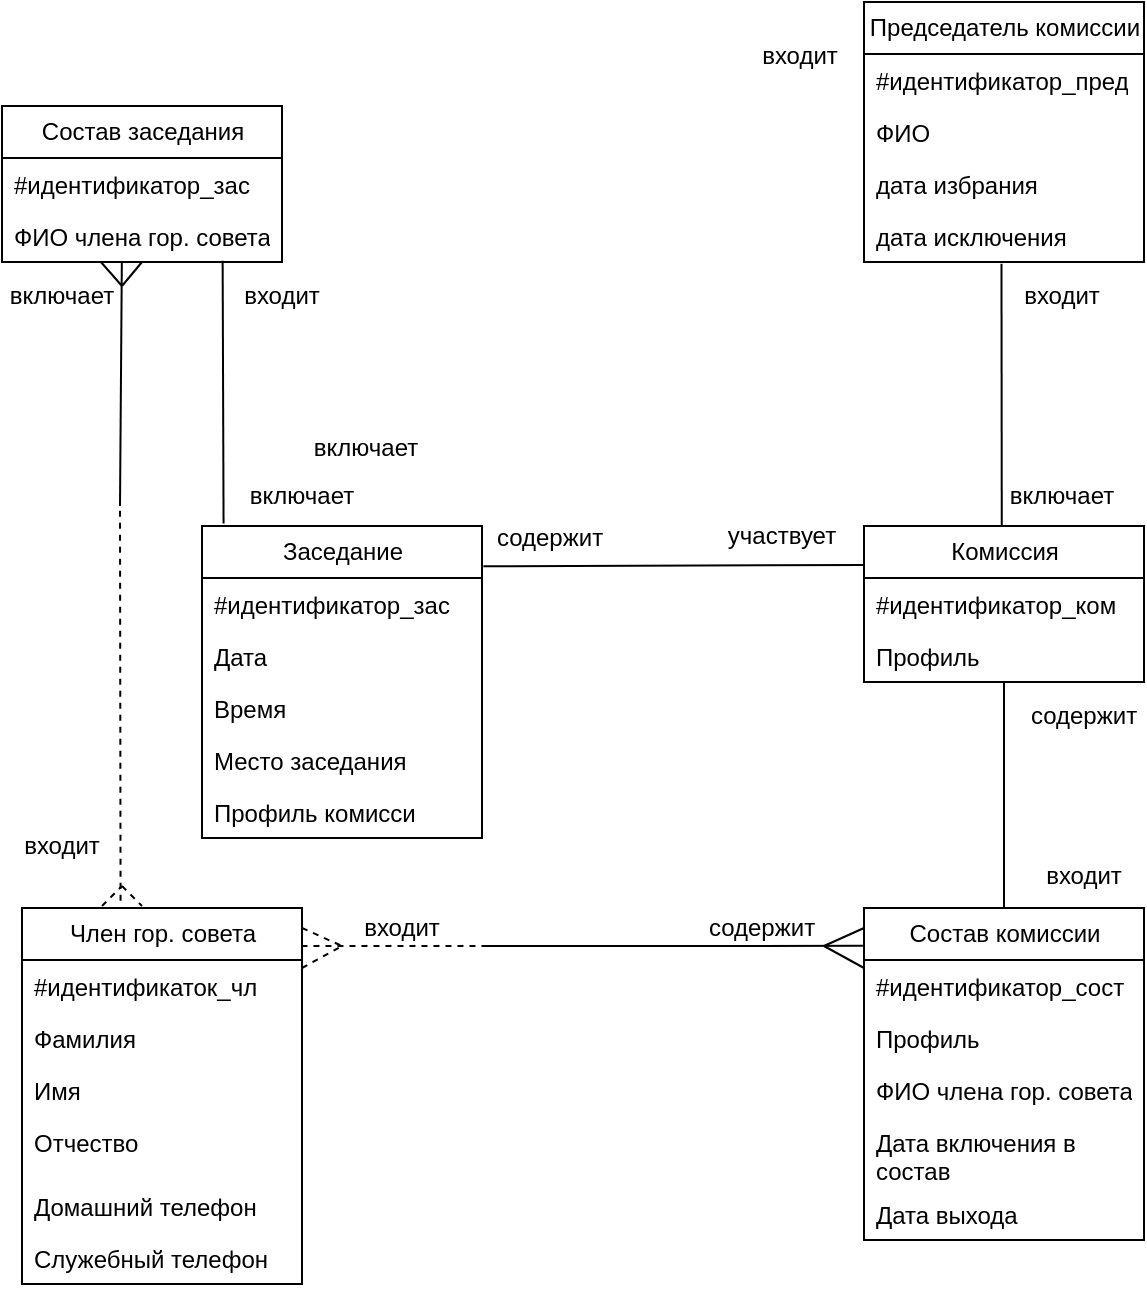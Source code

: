 <mxfile version="21.1.1" type="github">
  <diagram name="Страница 1" id="XnZy8S0bv-m-DPkdhfcy">
    <mxGraphModel dx="1313" dy="711" grid="0" gridSize="10" guides="1" tooltips="1" connect="1" arrows="1" fold="1" page="1" pageScale="1" pageWidth="827" pageHeight="1169" math="0" shadow="0">
      <root>
        <mxCell id="0" />
        <mxCell id="1" parent="0" />
        <mxCell id="DZcItN-b1Do2aElw2gg4-12" value="Член гор. совета" style="swimlane;fontStyle=0;childLayout=stackLayout;horizontal=1;startSize=26;fillColor=none;horizontalStack=0;resizeParent=1;resizeParentMax=0;resizeLast=0;collapsible=1;marginBottom=0;html=1;" parent="1" vertex="1">
          <mxGeometry x="150" y="601" width="140" height="188" as="geometry" />
        </mxCell>
        <mxCell id="DZcItN-b1Do2aElw2gg4-34" value="#идентификаток_чл" style="text;strokeColor=none;fillColor=none;align=left;verticalAlign=top;spacingLeft=4;spacingRight=4;overflow=hidden;rotatable=0;points=[[0,0.5],[1,0.5]];portConstraint=eastwest;whiteSpace=wrap;html=1;" parent="DZcItN-b1Do2aElw2gg4-12" vertex="1">
          <mxGeometry y="26" width="140" height="26" as="geometry" />
        </mxCell>
        <mxCell id="DZcItN-b1Do2aElw2gg4-13" value="Фамилия" style="text;strokeColor=none;fillColor=none;align=left;verticalAlign=top;spacingLeft=4;spacingRight=4;overflow=hidden;rotatable=0;points=[[0,0.5],[1,0.5]];portConstraint=eastwest;whiteSpace=wrap;html=1;" parent="DZcItN-b1Do2aElw2gg4-12" vertex="1">
          <mxGeometry y="52" width="140" height="26" as="geometry" />
        </mxCell>
        <mxCell id="DZcItN-b1Do2aElw2gg4-14" value="Имя" style="text;strokeColor=none;fillColor=none;align=left;verticalAlign=top;spacingLeft=4;spacingRight=4;overflow=hidden;rotatable=0;points=[[0,0.5],[1,0.5]];portConstraint=eastwest;whiteSpace=wrap;html=1;" parent="DZcItN-b1Do2aElw2gg4-12" vertex="1">
          <mxGeometry y="78" width="140" height="26" as="geometry" />
        </mxCell>
        <mxCell id="DZcItN-b1Do2aElw2gg4-15" value="Отчество" style="text;strokeColor=none;fillColor=none;align=left;verticalAlign=top;spacingLeft=4;spacingRight=4;overflow=hidden;rotatable=0;points=[[0,0.5],[1,0.5]];portConstraint=eastwest;whiteSpace=wrap;html=1;" parent="DZcItN-b1Do2aElw2gg4-12" vertex="1">
          <mxGeometry y="104" width="140" height="32" as="geometry" />
        </mxCell>
        <mxCell id="DZcItN-b1Do2aElw2gg4-33" value="Домашний телефон" style="text;strokeColor=none;fillColor=none;align=left;verticalAlign=top;spacingLeft=4;spacingRight=4;overflow=hidden;rotatable=0;points=[[0,0.5],[1,0.5]];portConstraint=eastwest;whiteSpace=wrap;html=1;" parent="DZcItN-b1Do2aElw2gg4-12" vertex="1">
          <mxGeometry y="136" width="140" height="26" as="geometry" />
        </mxCell>
        <mxCell id="DZcItN-b1Do2aElw2gg4-32" value="Служебный телефон" style="text;strokeColor=none;fillColor=none;align=left;verticalAlign=top;spacingLeft=4;spacingRight=4;overflow=hidden;rotatable=0;points=[[0,0.5],[1,0.5]];portConstraint=eastwest;whiteSpace=wrap;html=1;" parent="DZcItN-b1Do2aElw2gg4-12" vertex="1">
          <mxGeometry y="162" width="140" height="26" as="geometry" />
        </mxCell>
        <mxCell id="DZcItN-b1Do2aElw2gg4-16" value="Комиссия" style="swimlane;fontStyle=0;childLayout=stackLayout;horizontal=1;startSize=26;fillColor=none;horizontalStack=0;resizeParent=1;resizeParentMax=0;resizeLast=0;collapsible=1;marginBottom=0;html=1;" parent="1" vertex="1">
          <mxGeometry x="571" y="410" width="140" height="78" as="geometry" />
        </mxCell>
        <mxCell id="DZcItN-b1Do2aElw2gg4-17" value="#идентификатор_ком" style="text;strokeColor=none;fillColor=none;align=left;verticalAlign=top;spacingLeft=4;spacingRight=4;overflow=hidden;rotatable=0;points=[[0,0.5],[1,0.5]];portConstraint=eastwest;whiteSpace=wrap;html=1;" parent="DZcItN-b1Do2aElw2gg4-16" vertex="1">
          <mxGeometry y="26" width="140" height="26" as="geometry" />
        </mxCell>
        <mxCell id="DZcItN-b1Do2aElw2gg4-18" value="Профиль" style="text;strokeColor=none;fillColor=none;align=left;verticalAlign=top;spacingLeft=4;spacingRight=4;overflow=hidden;rotatable=0;points=[[0,0.5],[1,0.5]];portConstraint=eastwest;whiteSpace=wrap;html=1;" parent="DZcItN-b1Do2aElw2gg4-16" vertex="1">
          <mxGeometry y="52" width="140" height="26" as="geometry" />
        </mxCell>
        <mxCell id="DZcItN-b1Do2aElw2gg4-20" value="Председатель комиссии" style="swimlane;fontStyle=0;childLayout=stackLayout;horizontal=1;startSize=26;fillColor=none;horizontalStack=0;resizeParent=1;resizeParentMax=0;resizeLast=0;collapsible=1;marginBottom=0;html=1;" parent="1" vertex="1">
          <mxGeometry x="571" y="148" width="140" height="130" as="geometry" />
        </mxCell>
        <mxCell id="DZcItN-b1Do2aElw2gg4-21" value="#идентификатор_пред" style="text;strokeColor=none;fillColor=none;align=left;verticalAlign=top;spacingLeft=4;spacingRight=4;overflow=hidden;rotatable=0;points=[[0,0.5],[1,0.5]];portConstraint=eastwest;whiteSpace=wrap;html=1;" parent="DZcItN-b1Do2aElw2gg4-20" vertex="1">
          <mxGeometry y="26" width="140" height="26" as="geometry" />
        </mxCell>
        <mxCell id="DZcItN-b1Do2aElw2gg4-22" value="ФИО" style="text;strokeColor=none;fillColor=none;align=left;verticalAlign=top;spacingLeft=4;spacingRight=4;overflow=hidden;rotatable=0;points=[[0,0.5],[1,0.5]];portConstraint=eastwest;whiteSpace=wrap;html=1;" parent="DZcItN-b1Do2aElw2gg4-20" vertex="1">
          <mxGeometry y="52" width="140" height="26" as="geometry" />
        </mxCell>
        <mxCell id="DZcItN-b1Do2aElw2gg4-23" value="дата избрания" style="text;strokeColor=none;fillColor=none;align=left;verticalAlign=top;spacingLeft=4;spacingRight=4;overflow=hidden;rotatable=0;points=[[0,0.5],[1,0.5]];portConstraint=eastwest;whiteSpace=wrap;html=1;" parent="DZcItN-b1Do2aElw2gg4-20" vertex="1">
          <mxGeometry y="78" width="140" height="26" as="geometry" />
        </mxCell>
        <mxCell id="_g0PMa8hs4emNtfnRPn6-18" value="дата исключения" style="text;strokeColor=none;fillColor=none;align=left;verticalAlign=top;spacingLeft=4;spacingRight=4;overflow=hidden;rotatable=0;points=[[0,0.5],[1,0.5]];portConstraint=eastwest;whiteSpace=wrap;html=1;" parent="DZcItN-b1Do2aElw2gg4-20" vertex="1">
          <mxGeometry y="104" width="140" height="26" as="geometry" />
        </mxCell>
        <mxCell id="DZcItN-b1Do2aElw2gg4-24" value="Заседание" style="swimlane;fontStyle=0;childLayout=stackLayout;horizontal=1;startSize=26;fillColor=none;horizontalStack=0;resizeParent=1;resizeParentMax=0;resizeLast=0;collapsible=1;marginBottom=0;html=1;" parent="1" vertex="1">
          <mxGeometry x="240" y="410" width="140" height="156" as="geometry" />
        </mxCell>
        <mxCell id="_g0PMa8hs4emNtfnRPn6-13" value="#идентификатор_зас" style="text;strokeColor=none;fillColor=none;align=left;verticalAlign=top;spacingLeft=4;spacingRight=4;overflow=hidden;rotatable=0;points=[[0,0.5],[1,0.5]];portConstraint=eastwest;whiteSpace=wrap;html=1;" parent="DZcItN-b1Do2aElw2gg4-24" vertex="1">
          <mxGeometry y="26" width="140" height="26" as="geometry" />
        </mxCell>
        <mxCell id="DZcItN-b1Do2aElw2gg4-25" value="Дата" style="text;strokeColor=none;fillColor=none;align=left;verticalAlign=top;spacingLeft=4;spacingRight=4;overflow=hidden;rotatable=0;points=[[0,0.5],[1,0.5]];portConstraint=eastwest;whiteSpace=wrap;html=1;" parent="DZcItN-b1Do2aElw2gg4-24" vertex="1">
          <mxGeometry y="52" width="140" height="26" as="geometry" />
        </mxCell>
        <mxCell id="DZcItN-b1Do2aElw2gg4-26" value="Время" style="text;strokeColor=none;fillColor=none;align=left;verticalAlign=top;spacingLeft=4;spacingRight=4;overflow=hidden;rotatable=0;points=[[0,0.5],[1,0.5]];portConstraint=eastwest;whiteSpace=wrap;html=1;" parent="DZcItN-b1Do2aElw2gg4-24" vertex="1">
          <mxGeometry y="78" width="140" height="26" as="geometry" />
        </mxCell>
        <mxCell id="DZcItN-b1Do2aElw2gg4-27" value="Место заседания" style="text;strokeColor=none;fillColor=none;align=left;verticalAlign=top;spacingLeft=4;spacingRight=4;overflow=hidden;rotatable=0;points=[[0,0.5],[1,0.5]];portConstraint=eastwest;whiteSpace=wrap;html=1;" parent="DZcItN-b1Do2aElw2gg4-24" vertex="1">
          <mxGeometry y="104" width="140" height="26" as="geometry" />
        </mxCell>
        <mxCell id="_g0PMa8hs4emNtfnRPn6-11" value="Профиль комисси" style="text;strokeColor=none;fillColor=none;align=left;verticalAlign=top;spacingLeft=4;spacingRight=4;overflow=hidden;rotatable=0;points=[[0,0.5],[1,0.5]];portConstraint=eastwest;whiteSpace=wrap;html=1;" parent="DZcItN-b1Do2aElw2gg4-24" vertex="1">
          <mxGeometry y="130" width="140" height="26" as="geometry" />
        </mxCell>
        <mxCell id="DZcItN-b1Do2aElw2gg4-28" value="Состав комиссии" style="swimlane;fontStyle=0;childLayout=stackLayout;horizontal=1;startSize=26;fillColor=none;horizontalStack=0;resizeParent=1;resizeParentMax=0;resizeLast=0;collapsible=1;marginBottom=0;html=1;" parent="1" vertex="1">
          <mxGeometry x="571" y="601" width="140" height="166" as="geometry" />
        </mxCell>
        <mxCell id="DZcItN-b1Do2aElw2gg4-29" value="#идентификатор_сост" style="text;strokeColor=none;fillColor=none;align=left;verticalAlign=top;spacingLeft=4;spacingRight=4;overflow=hidden;rotatable=0;points=[[0,0.5],[1,0.5]];portConstraint=eastwest;whiteSpace=wrap;html=1;" parent="DZcItN-b1Do2aElw2gg4-28" vertex="1">
          <mxGeometry y="26" width="140" height="26" as="geometry" />
        </mxCell>
        <mxCell id="DZcItN-b1Do2aElw2gg4-30" value="Профиль" style="text;strokeColor=none;fillColor=none;align=left;verticalAlign=top;spacingLeft=4;spacingRight=4;overflow=hidden;rotatable=0;points=[[0,0.5],[1,0.5]];portConstraint=eastwest;whiteSpace=wrap;html=1;" parent="DZcItN-b1Do2aElw2gg4-28" vertex="1">
          <mxGeometry y="52" width="140" height="26" as="geometry" />
        </mxCell>
        <mxCell id="_g0PMa8hs4emNtfnRPn6-1" value="ФИО члена гор. совета" style="text;strokeColor=none;fillColor=none;align=left;verticalAlign=top;spacingLeft=4;spacingRight=4;overflow=hidden;rotatable=0;points=[[0,0.5],[1,0.5]];portConstraint=eastwest;whiteSpace=wrap;html=1;" parent="DZcItN-b1Do2aElw2gg4-28" vertex="1">
          <mxGeometry y="78" width="140" height="26" as="geometry" />
        </mxCell>
        <mxCell id="_g0PMa8hs4emNtfnRPn6-2" value="Дата включения в состав" style="text;strokeColor=none;fillColor=none;align=left;verticalAlign=top;spacingLeft=4;spacingRight=4;overflow=hidden;rotatable=0;points=[[0,0.5],[1,0.5]];portConstraint=eastwest;whiteSpace=wrap;html=1;" parent="DZcItN-b1Do2aElw2gg4-28" vertex="1">
          <mxGeometry y="104" width="140" height="36" as="geometry" />
        </mxCell>
        <mxCell id="_g0PMa8hs4emNtfnRPn6-3" value="Дата выхода" style="text;strokeColor=none;fillColor=none;align=left;verticalAlign=top;spacingLeft=4;spacingRight=4;overflow=hidden;rotatable=0;points=[[0,0.5],[1,0.5]];portConstraint=eastwest;whiteSpace=wrap;html=1;" parent="DZcItN-b1Do2aElw2gg4-28" vertex="1">
          <mxGeometry y="140" width="140" height="26" as="geometry" />
        </mxCell>
        <mxCell id="DZcItN-b1Do2aElw2gg4-35" value="" style="endArrow=none;dashed=1;html=1;rounded=0;exitX=0.998;exitY=0.101;exitDx=0;exitDy=0;exitPerimeter=0;" parent="1" source="DZcItN-b1Do2aElw2gg4-12" edge="1">
          <mxGeometry width="50" height="50" relative="1" as="geometry">
            <mxPoint x="320" y="701" as="sourcePoint" />
            <mxPoint x="380" y="620" as="targetPoint" />
          </mxGeometry>
        </mxCell>
        <mxCell id="DZcItN-b1Do2aElw2gg4-39" value="" style="endArrow=none;html=1;rounded=0;" parent="1" edge="1">
          <mxGeometry width="50" height="50" relative="1" as="geometry">
            <mxPoint x="551" y="620" as="sourcePoint" />
            <mxPoint x="571" y="631" as="targetPoint" />
          </mxGeometry>
        </mxCell>
        <mxCell id="DZcItN-b1Do2aElw2gg4-40" value="" style="endArrow=none;html=1;rounded=0;" parent="1" edge="1">
          <mxGeometry width="50" height="50" relative="1" as="geometry">
            <mxPoint x="551" y="620" as="sourcePoint" />
            <mxPoint x="571" y="611" as="targetPoint" />
          </mxGeometry>
        </mxCell>
        <mxCell id="DZcItN-b1Do2aElw2gg4-41" value="входит" style="text;html=1;strokeColor=none;fillColor=none;align=center;verticalAlign=middle;whiteSpace=wrap;rounded=0;" parent="1" vertex="1">
          <mxGeometry x="310" y="606.5" width="60" height="9" as="geometry" />
        </mxCell>
        <mxCell id="DZcItN-b1Do2aElw2gg4-45" value="Состав заседания" style="swimlane;fontStyle=0;childLayout=stackLayout;horizontal=1;startSize=26;fillColor=none;horizontalStack=0;resizeParent=1;resizeParentMax=0;resizeLast=0;collapsible=1;marginBottom=0;html=1;" parent="1" vertex="1">
          <mxGeometry x="140" y="200" width="140" height="78" as="geometry" />
        </mxCell>
        <mxCell id="DZcItN-b1Do2aElw2gg4-46" value="#идентификатор_зас&lt;br&gt;" style="text;strokeColor=none;fillColor=none;align=left;verticalAlign=top;spacingLeft=4;spacingRight=4;overflow=hidden;rotatable=0;points=[[0,0.5],[1,0.5]];portConstraint=eastwest;whiteSpace=wrap;html=1;" parent="DZcItN-b1Do2aElw2gg4-45" vertex="1">
          <mxGeometry y="26" width="140" height="26" as="geometry" />
        </mxCell>
        <mxCell id="DZcItN-b1Do2aElw2gg4-47" value="ФИО члена гор. совета" style="text;strokeColor=none;fillColor=none;align=left;verticalAlign=top;spacingLeft=4;spacingRight=4;overflow=hidden;rotatable=0;points=[[0,0.5],[1,0.5]];portConstraint=eastwest;whiteSpace=wrap;html=1;" parent="DZcItN-b1Do2aElw2gg4-45" vertex="1">
          <mxGeometry y="52" width="140" height="26" as="geometry" />
        </mxCell>
        <mxCell id="_g0PMa8hs4emNtfnRPn6-4" value="содержит" style="text;html=1;strokeColor=none;fillColor=none;align=center;verticalAlign=middle;whiteSpace=wrap;rounded=0;" parent="1" vertex="1">
          <mxGeometry x="490" y="606.5" width="60" height="9" as="geometry" />
        </mxCell>
        <mxCell id="_g0PMa8hs4emNtfnRPn6-5" value="" style="endArrow=none;dashed=1;html=1;rounded=0;" parent="1" edge="1">
          <mxGeometry width="50" height="50" relative="1" as="geometry">
            <mxPoint x="290" y="631" as="sourcePoint" />
            <mxPoint x="310" y="620" as="targetPoint" />
          </mxGeometry>
        </mxCell>
        <mxCell id="_g0PMa8hs4emNtfnRPn6-6" value="" style="endArrow=none;dashed=1;html=1;rounded=0;exitX=1.001;exitY=0.015;exitDx=0;exitDy=0;exitPerimeter=0;" parent="1" edge="1">
          <mxGeometry width="50" height="50" relative="1" as="geometry">
            <mxPoint x="290" y="611" as="sourcePoint" />
            <mxPoint x="310" y="620" as="targetPoint" />
          </mxGeometry>
        </mxCell>
        <mxCell id="_g0PMa8hs4emNtfnRPn6-7" value="" style="endArrow=none;html=1;rounded=0;exitX=0.5;exitY=0;exitDx=0;exitDy=0;entryX=0.5;entryY=1;entryDx=0;entryDy=0;" parent="1" source="DZcItN-b1Do2aElw2gg4-28" target="DZcItN-b1Do2aElw2gg4-16" edge="1">
          <mxGeometry width="50" height="50" relative="1" as="geometry">
            <mxPoint x="611" y="560" as="sourcePoint" />
            <mxPoint x="641" y="480" as="targetPoint" />
          </mxGeometry>
        </mxCell>
        <mxCell id="_g0PMa8hs4emNtfnRPn6-8" value="входит" style="text;html=1;strokeColor=none;fillColor=none;align=center;verticalAlign=middle;whiteSpace=wrap;rounded=0;" parent="1" vertex="1">
          <mxGeometry x="651" y="580" width="60" height="9" as="geometry" />
        </mxCell>
        <mxCell id="_g0PMa8hs4emNtfnRPn6-9" value="содержит" style="text;html=1;strokeColor=none;fillColor=none;align=center;verticalAlign=middle;whiteSpace=wrap;rounded=0;" parent="1" vertex="1">
          <mxGeometry x="651" y="500" width="60" height="9" as="geometry" />
        </mxCell>
        <mxCell id="_g0PMa8hs4emNtfnRPn6-10" value="" style="endArrow=none;html=1;rounded=0;entryX=-0.004;entryY=0.114;entryDx=0;entryDy=0;entryPerimeter=0;" parent="1" target="DZcItN-b1Do2aElw2gg4-28" edge="1">
          <mxGeometry width="50" height="50" relative="1" as="geometry">
            <mxPoint x="380" y="620" as="sourcePoint" />
            <mxPoint x="430" y="540" as="targetPoint" />
          </mxGeometry>
        </mxCell>
        <mxCell id="_g0PMa8hs4emNtfnRPn6-12" value="" style="endArrow=none;html=1;rounded=0;entryX=0;entryY=0.25;entryDx=0;entryDy=0;exitX=1.005;exitY=0.129;exitDx=0;exitDy=0;exitPerimeter=0;" parent="1" source="DZcItN-b1Do2aElw2gg4-24" target="DZcItN-b1Do2aElw2gg4-16" edge="1">
          <mxGeometry width="50" height="50" relative="1" as="geometry">
            <mxPoint x="410" y="460" as="sourcePoint" />
            <mxPoint x="460" y="410" as="targetPoint" />
          </mxGeometry>
        </mxCell>
        <mxCell id="_g0PMa8hs4emNtfnRPn6-14" value="участвует" style="text;html=1;strokeColor=none;fillColor=none;align=center;verticalAlign=middle;whiteSpace=wrap;rounded=0;" parent="1" vertex="1">
          <mxGeometry x="500" y="410" width="60" height="10" as="geometry" />
        </mxCell>
        <mxCell id="_g0PMa8hs4emNtfnRPn6-16" value="содержит" style="text;html=1;strokeColor=none;fillColor=none;align=center;verticalAlign=middle;whiteSpace=wrap;rounded=0;" parent="1" vertex="1">
          <mxGeometry x="384" y="411" width="60" height="9" as="geometry" />
        </mxCell>
        <mxCell id="_g0PMa8hs4emNtfnRPn6-17" value="" style="endArrow=none;html=1;rounded=0;entryX=0.788;entryY=0.974;entryDx=0;entryDy=0;entryPerimeter=0;exitX=0.077;exitY=-0.008;exitDx=0;exitDy=0;exitPerimeter=0;" parent="1" source="DZcItN-b1Do2aElw2gg4-24" target="DZcItN-b1Do2aElw2gg4-47" edge="1">
          <mxGeometry width="50" height="50" relative="1" as="geometry">
            <mxPoint x="230" y="370" as="sourcePoint" />
            <mxPoint x="280" y="320" as="targetPoint" />
          </mxGeometry>
        </mxCell>
        <mxCell id="_g0PMa8hs4emNtfnRPn6-19" value="" style="endArrow=none;html=1;rounded=0;entryX=0.491;entryY=1.034;entryDx=0;entryDy=0;entryPerimeter=0;exitX=0.492;exitY=-0.003;exitDx=0;exitDy=0;exitPerimeter=0;" parent="1" source="DZcItN-b1Do2aElw2gg4-16" target="_g0PMa8hs4emNtfnRPn6-18" edge="1">
          <mxGeometry width="50" height="50" relative="1" as="geometry">
            <mxPoint x="620" y="360" as="sourcePoint" />
            <mxPoint x="670" y="310" as="targetPoint" />
          </mxGeometry>
        </mxCell>
        <mxCell id="_g0PMa8hs4emNtfnRPn6-20" value="включает" style="text;html=1;strokeColor=none;fillColor=none;align=center;verticalAlign=middle;whiteSpace=wrap;rounded=0;" parent="1" vertex="1">
          <mxGeometry x="640" y="390" width="60" height="10" as="geometry" />
        </mxCell>
        <mxCell id="_g0PMa8hs4emNtfnRPn6-21" value="входит" style="text;html=1;strokeColor=none;fillColor=none;align=center;verticalAlign=middle;whiteSpace=wrap;rounded=0;" parent="1" vertex="1">
          <mxGeometry x="640" y="290" width="60" height="10" as="geometry" />
        </mxCell>
        <mxCell id="_g0PMa8hs4emNtfnRPn6-22" value="" style="endArrow=none;dashed=1;html=1;rounded=0;exitX=0.352;exitY=-0.019;exitDx=0;exitDy=0;exitPerimeter=0;" parent="1" source="DZcItN-b1Do2aElw2gg4-12" edge="1">
          <mxGeometry width="50" height="50" relative="1" as="geometry">
            <mxPoint x="150" y="400" as="sourcePoint" />
            <mxPoint x="199" y="400" as="targetPoint" />
          </mxGeometry>
        </mxCell>
        <mxCell id="_g0PMa8hs4emNtfnRPn6-23" value="" style="endArrow=none;html=1;rounded=0;entryX=0.428;entryY=0.995;entryDx=0;entryDy=0;entryPerimeter=0;" parent="1" target="DZcItN-b1Do2aElw2gg4-47" edge="1">
          <mxGeometry width="50" height="50" relative="1" as="geometry">
            <mxPoint x="199" y="400" as="sourcePoint" />
            <mxPoint x="200" y="280" as="targetPoint" />
          </mxGeometry>
        </mxCell>
        <mxCell id="_g0PMa8hs4emNtfnRPn6-24" value="" style="endArrow=none;html=1;rounded=0;entryX=0.354;entryY=1.005;entryDx=0;entryDy=0;entryPerimeter=0;" parent="1" target="DZcItN-b1Do2aElw2gg4-47" edge="1">
          <mxGeometry width="50" height="50" relative="1" as="geometry">
            <mxPoint x="200" y="290" as="sourcePoint" />
            <mxPoint x="190" y="280" as="targetPoint" />
          </mxGeometry>
        </mxCell>
        <mxCell id="_g0PMa8hs4emNtfnRPn6-25" value="" style="endArrow=none;html=1;rounded=0;entryX=0.5;entryY=1;entryDx=0;entryDy=0;" parent="1" target="DZcItN-b1Do2aElw2gg4-45" edge="1">
          <mxGeometry width="50" height="50" relative="1" as="geometry">
            <mxPoint x="200" y="290" as="sourcePoint" />
            <mxPoint x="240" y="280" as="targetPoint" />
          </mxGeometry>
        </mxCell>
        <mxCell id="_g0PMa8hs4emNtfnRPn6-26" value="входит" style="text;html=1;strokeColor=none;fillColor=none;align=center;verticalAlign=middle;whiteSpace=wrap;rounded=0;" parent="1" vertex="1">
          <mxGeometry x="140" y="560" width="60" height="20" as="geometry" />
        </mxCell>
        <mxCell id="_g0PMa8hs4emNtfnRPn6-27" value="включает" style="text;html=1;strokeColor=none;fillColor=none;align=center;verticalAlign=middle;whiteSpace=wrap;rounded=0;" parent="1" vertex="1">
          <mxGeometry x="140" y="290" width="60" height="10" as="geometry" />
        </mxCell>
        <mxCell id="_g0PMa8hs4emNtfnRPn6-28" value="" style="endArrow=none;dashed=1;html=1;rounded=0;" parent="1" edge="1">
          <mxGeometry width="50" height="50" relative="1" as="geometry">
            <mxPoint x="190" y="600" as="sourcePoint" />
            <mxPoint x="200" y="590" as="targetPoint" />
          </mxGeometry>
        </mxCell>
        <mxCell id="_g0PMa8hs4emNtfnRPn6-29" value="" style="endArrow=none;dashed=1;html=1;rounded=0;" parent="1" edge="1">
          <mxGeometry width="50" height="50" relative="1" as="geometry">
            <mxPoint x="200" y="590" as="sourcePoint" />
            <mxPoint x="210" y="600" as="targetPoint" />
          </mxGeometry>
        </mxCell>
        <mxCell id="_g0PMa8hs4emNtfnRPn6-30" value="входит" style="text;html=1;strokeColor=none;fillColor=none;align=center;verticalAlign=middle;whiteSpace=wrap;rounded=0;" parent="1" vertex="1">
          <mxGeometry x="250" y="290" width="60" height="9" as="geometry" />
        </mxCell>
        <mxCell id="_g0PMa8hs4emNtfnRPn6-31" value="включает" style="text;html=1;strokeColor=none;fillColor=none;align=center;verticalAlign=middle;whiteSpace=wrap;rounded=0;" parent="1" vertex="1">
          <mxGeometry x="260" y="390" width="60" height="10" as="geometry" />
        </mxCell>
        <mxCell id="06anb7kR3qptWGPCQmLH-2" value="входит" style="text;html=1;strokeColor=none;fillColor=none;align=center;verticalAlign=middle;whiteSpace=wrap;rounded=0;" vertex="1" parent="1">
          <mxGeometry x="509" y="170" width="60" height="10" as="geometry" />
        </mxCell>
        <mxCell id="06anb7kR3qptWGPCQmLH-3" value="включает" style="text;html=1;strokeColor=none;fillColor=none;align=center;verticalAlign=middle;whiteSpace=wrap;rounded=0;" vertex="1" parent="1">
          <mxGeometry x="292" y="366" width="60" height="10" as="geometry" />
        </mxCell>
      </root>
    </mxGraphModel>
  </diagram>
</mxfile>
